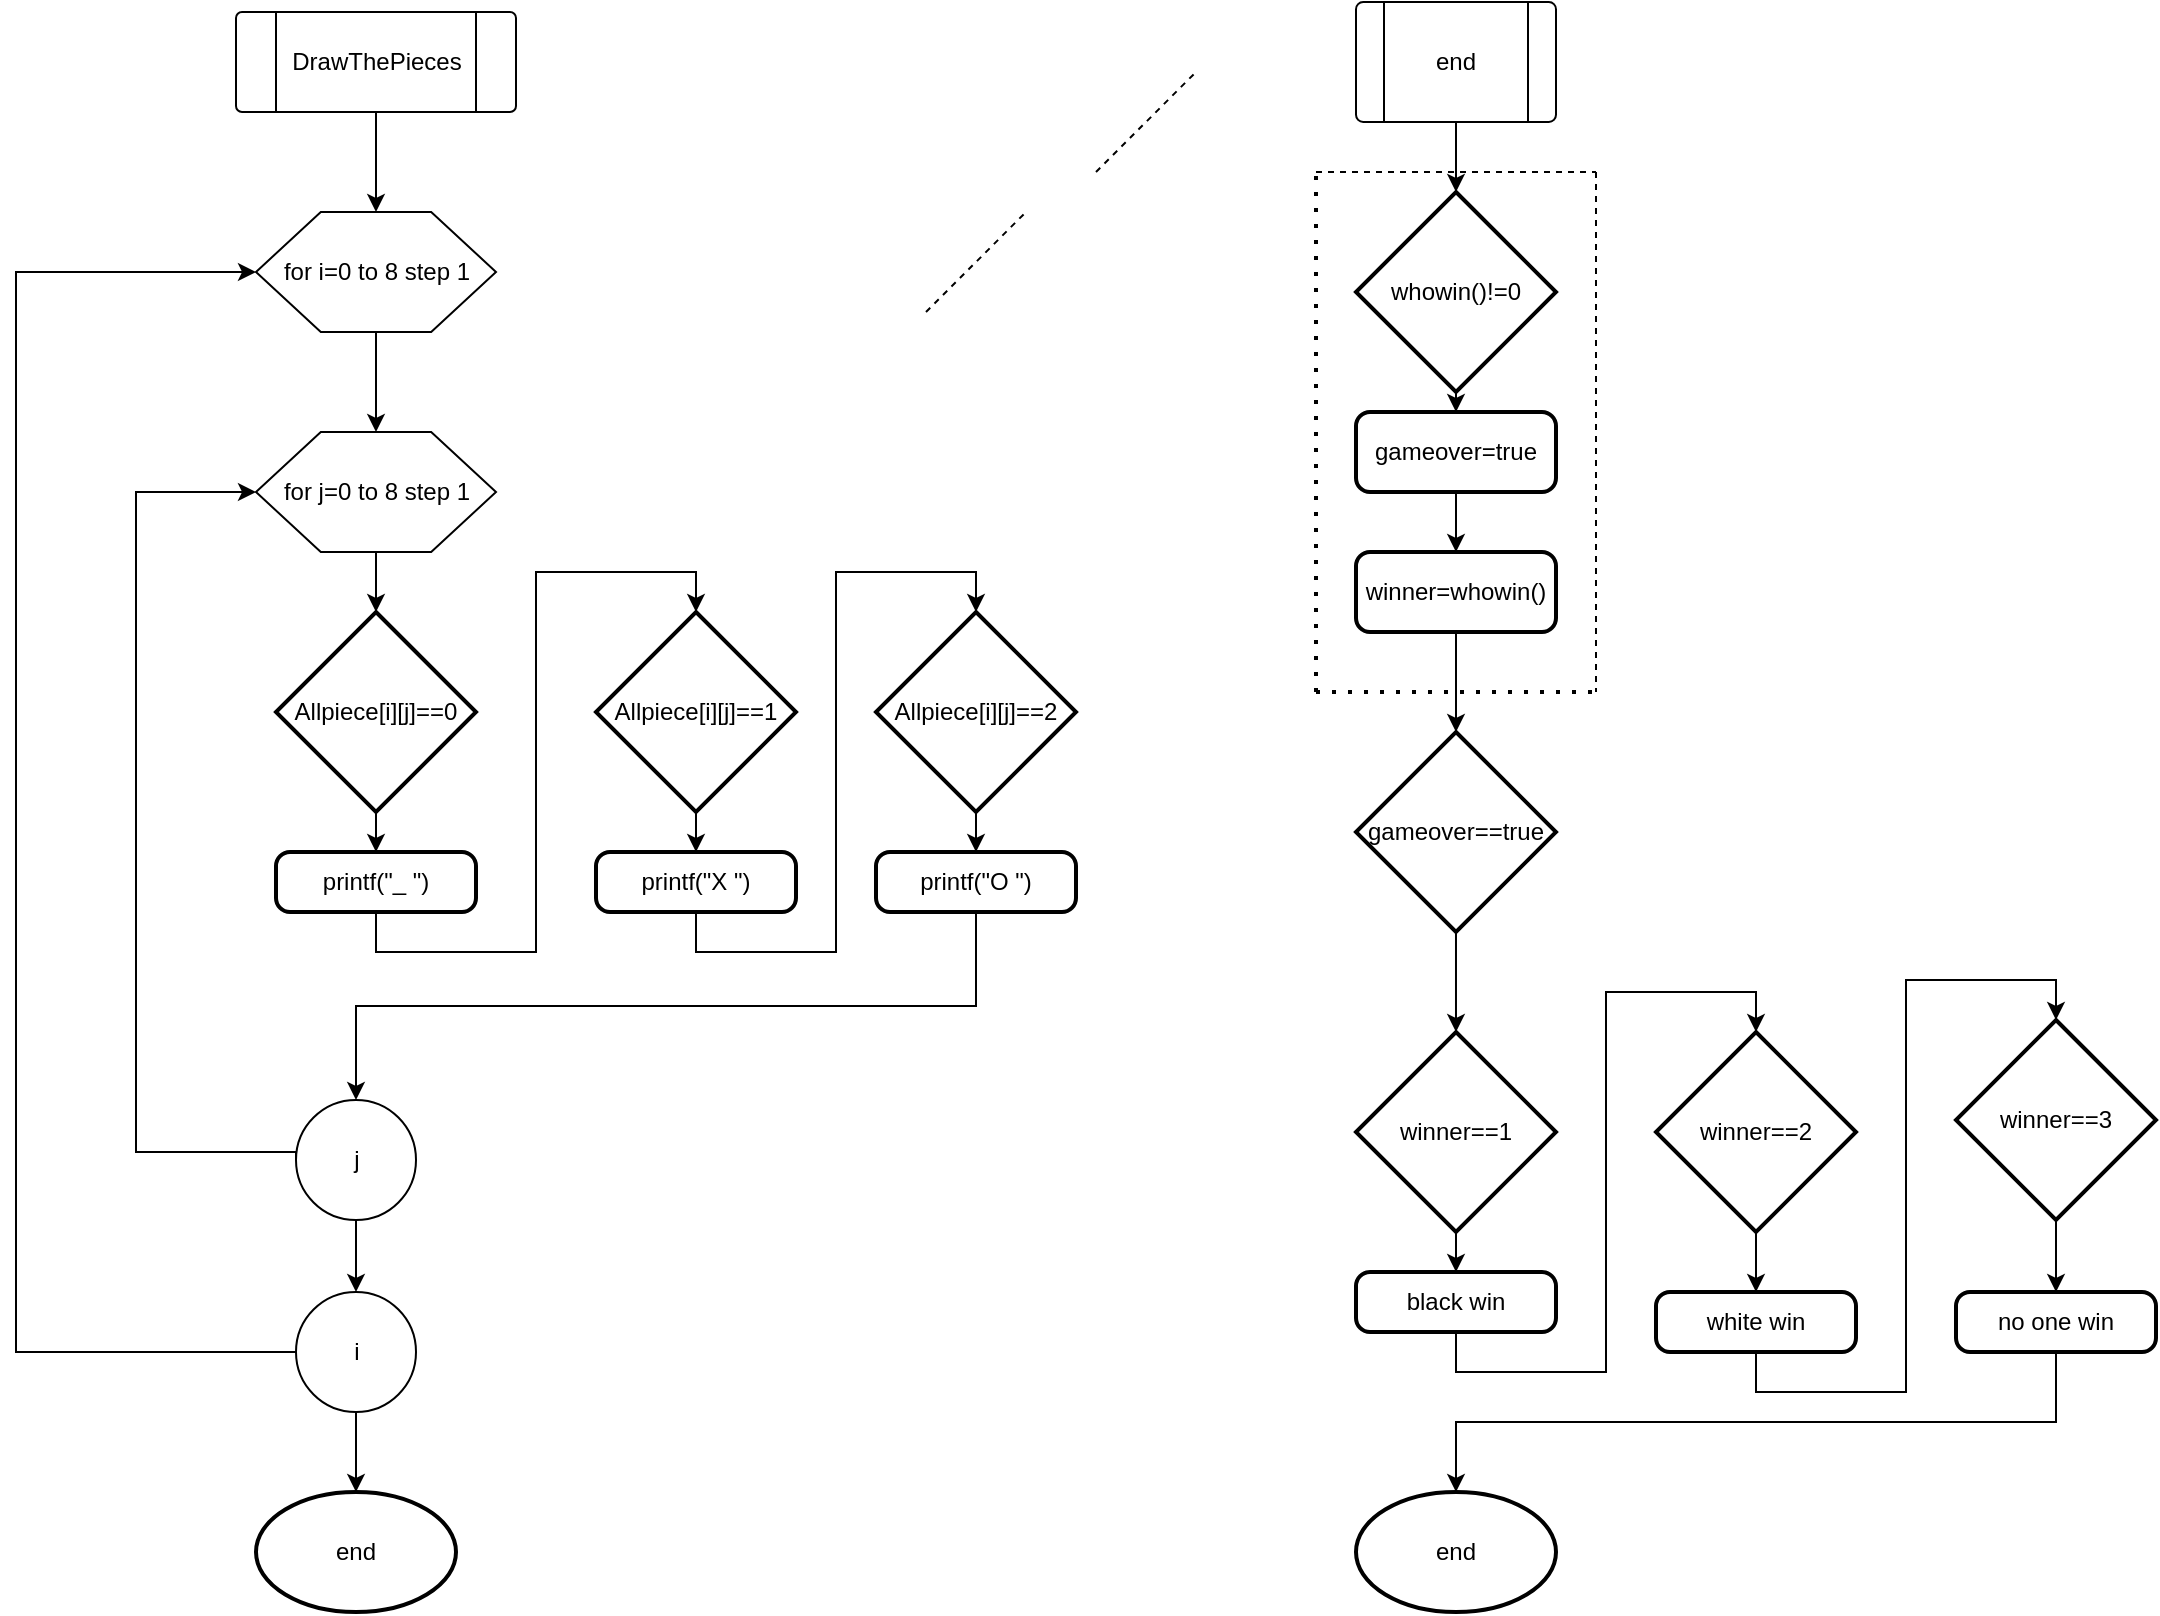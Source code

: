 <mxfile version="14.1.8" type="device"><diagram id="1aD311XhRv0LIeYJ-RHD" name="Page-1"><mxGraphModel dx="2500" dy="909" grid="1" gridSize="10" guides="1" tooltips="1" connect="1" arrows="1" fold="1" page="1" pageScale="1" pageWidth="827" pageHeight="1169" math="0" shadow="0"><root><mxCell id="0"/><mxCell id="1" parent="0"/><mxCell id="EGd4AfUDKAgY0UNJloyf-6" style="edgeStyle=orthogonalEdgeStyle;rounded=0;orthogonalLoop=1;jettySize=auto;html=1;exitX=0.5;exitY=1;exitDx=0;exitDy=0;entryX=0.5;entryY=0;entryDx=0;entryDy=0;" edge="1" parent="1" source="EGd4AfUDKAgY0UNJloyf-2" target="EGd4AfUDKAgY0UNJloyf-21"><mxGeometry relative="1" as="geometry"><mxPoint x="100" y="110" as="targetPoint"/></mxGeometry></mxCell><mxCell id="EGd4AfUDKAgY0UNJloyf-2" value="DrawThePieces" style="verticalLabelPosition=middle;verticalAlign=middle;html=1;shape=process;rounded=1;size=0.14;arcSize=6;whiteSpace=wrap;labelPosition=center;align=center;" vertex="1" parent="1"><mxGeometry x="30" y="40" width="140" height="50" as="geometry"/></mxCell><mxCell id="EGd4AfUDKAgY0UNJloyf-25" style="edgeStyle=orthogonalEdgeStyle;rounded=0;orthogonalLoop=1;jettySize=auto;html=1;exitX=0.5;exitY=1;exitDx=0;exitDy=0;entryX=0.5;entryY=0;entryDx=0;entryDy=0;" edge="1" parent="1" source="EGd4AfUDKAgY0UNJloyf-21" target="EGd4AfUDKAgY0UNJloyf-23"><mxGeometry relative="1" as="geometry"/></mxCell><mxCell id="EGd4AfUDKAgY0UNJloyf-21" value="for i=0 to 8 step 1" style="verticalLabelPosition=middle;verticalAlign=middle;html=1;shape=hexagon;perimeter=hexagonPerimeter2;arcSize=6;size=0.27;labelPosition=center;align=center;" vertex="1" parent="1"><mxGeometry x="40" y="140" width="120" height="60" as="geometry"/></mxCell><mxCell id="EGd4AfUDKAgY0UNJloyf-41" style="edgeStyle=orthogonalEdgeStyle;rounded=0;orthogonalLoop=1;jettySize=auto;html=1;exitX=0;exitY=0.5;exitDx=0;exitDy=0;exitPerimeter=0;entryX=0;entryY=0.5;entryDx=0;entryDy=0;" edge="1" parent="1" source="EGd4AfUDKAgY0UNJloyf-22" target="EGd4AfUDKAgY0UNJloyf-21"><mxGeometry relative="1" as="geometry"><Array as="points"><mxPoint x="-80" y="710"/><mxPoint x="-80" y="170"/></Array></mxGeometry></mxCell><mxCell id="EGd4AfUDKAgY0UNJloyf-88" style="edgeStyle=orthogonalEdgeStyle;rounded=0;orthogonalLoop=1;jettySize=auto;html=1;exitX=0.5;exitY=1;exitDx=0;exitDy=0;exitPerimeter=0;entryX=0.5;entryY=0;entryDx=0;entryDy=0;entryPerimeter=0;" edge="1" parent="1" source="EGd4AfUDKAgY0UNJloyf-22" target="EGd4AfUDKAgY0UNJloyf-87"><mxGeometry relative="1" as="geometry"/></mxCell><mxCell id="EGd4AfUDKAgY0UNJloyf-22" value="i" style="verticalLabelPosition=middle;verticalAlign=middle;html=1;shape=mxgraph.flowchart.on-page_reference;labelPosition=center;align=center;" vertex="1" parent="1"><mxGeometry x="60" y="680" width="60" height="60" as="geometry"/></mxCell><mxCell id="EGd4AfUDKAgY0UNJloyf-32" style="edgeStyle=orthogonalEdgeStyle;rounded=0;orthogonalLoop=1;jettySize=auto;html=1;exitX=0.5;exitY=1;exitDx=0;exitDy=0;entryX=0.5;entryY=0;entryDx=0;entryDy=0;entryPerimeter=0;" edge="1" parent="1" source="EGd4AfUDKAgY0UNJloyf-23" target="EGd4AfUDKAgY0UNJloyf-26"><mxGeometry relative="1" as="geometry"/></mxCell><mxCell id="EGd4AfUDKAgY0UNJloyf-23" value="for j=0 to 8 step 1" style="verticalLabelPosition=middle;verticalAlign=middle;html=1;shape=hexagon;perimeter=hexagonPerimeter2;arcSize=6;size=0.27;labelPosition=center;align=center;" vertex="1" parent="1"><mxGeometry x="40" y="250" width="120" height="60" as="geometry"/></mxCell><mxCell id="EGd4AfUDKAgY0UNJloyf-39" style="edgeStyle=orthogonalEdgeStyle;rounded=0;orthogonalLoop=1;jettySize=auto;html=1;exitX=0.5;exitY=1;exitDx=0;exitDy=0;exitPerimeter=0;entryX=0.5;entryY=0;entryDx=0;entryDy=0;entryPerimeter=0;" edge="1" parent="1" source="EGd4AfUDKAgY0UNJloyf-24" target="EGd4AfUDKAgY0UNJloyf-22"><mxGeometry relative="1" as="geometry"/></mxCell><mxCell id="EGd4AfUDKAgY0UNJloyf-40" style="edgeStyle=orthogonalEdgeStyle;rounded=0;orthogonalLoop=1;jettySize=auto;html=1;exitX=0;exitY=0.5;exitDx=0;exitDy=0;exitPerimeter=0;entryX=0;entryY=0.5;entryDx=0;entryDy=0;" edge="1" parent="1" source="EGd4AfUDKAgY0UNJloyf-24" target="EGd4AfUDKAgY0UNJloyf-23"><mxGeometry relative="1" as="geometry"><Array as="points"><mxPoint x="60" y="610"/><mxPoint x="-20" y="610"/><mxPoint x="-20" y="280"/></Array></mxGeometry></mxCell><mxCell id="EGd4AfUDKAgY0UNJloyf-24" value="j" style="verticalLabelPosition=middle;verticalAlign=middle;html=1;shape=mxgraph.flowchart.on-page_reference;labelPosition=center;align=center;" vertex="1" parent="1"><mxGeometry x="60" y="584" width="60" height="60" as="geometry"/></mxCell><mxCell id="EGd4AfUDKAgY0UNJloyf-33" style="edgeStyle=orthogonalEdgeStyle;rounded=0;orthogonalLoop=1;jettySize=auto;html=1;exitX=0.5;exitY=1;exitDx=0;exitDy=0;exitPerimeter=0;entryX=0.5;entryY=0;entryDx=0;entryDy=0;" edge="1" parent="1" source="EGd4AfUDKAgY0UNJloyf-26" target="EGd4AfUDKAgY0UNJloyf-27"><mxGeometry relative="1" as="geometry"/></mxCell><mxCell id="EGd4AfUDKAgY0UNJloyf-26" value="Allpiece[i][j]==0" style="strokeWidth=2;html=1;shape=mxgraph.flowchart.decision;whiteSpace=wrap;" vertex="1" parent="1"><mxGeometry x="50" y="340" width="100" height="100" as="geometry"/></mxCell><mxCell id="EGd4AfUDKAgY0UNJloyf-44" style="edgeStyle=orthogonalEdgeStyle;rounded=0;orthogonalLoop=1;jettySize=auto;html=1;exitX=0.5;exitY=1;exitDx=0;exitDy=0;entryX=0.5;entryY=0;entryDx=0;entryDy=0;entryPerimeter=0;" edge="1" parent="1" source="EGd4AfUDKAgY0UNJloyf-27" target="EGd4AfUDKAgY0UNJloyf-28"><mxGeometry relative="1" as="geometry"/></mxCell><mxCell id="EGd4AfUDKAgY0UNJloyf-27" value="printf(&quot;_ &quot;)" style="rounded=1;whiteSpace=wrap;html=1;absoluteArcSize=1;arcSize=14;strokeWidth=2;" vertex="1" parent="1"><mxGeometry x="50" y="460" width="100" height="30" as="geometry"/></mxCell><mxCell id="EGd4AfUDKAgY0UNJloyf-35" style="edgeStyle=orthogonalEdgeStyle;rounded=0;orthogonalLoop=1;jettySize=auto;html=1;exitX=0.5;exitY=1;exitDx=0;exitDy=0;exitPerimeter=0;entryX=0.5;entryY=0;entryDx=0;entryDy=0;" edge="1" parent="1" source="EGd4AfUDKAgY0UNJloyf-28" target="EGd4AfUDKAgY0UNJloyf-29"><mxGeometry relative="1" as="geometry"/></mxCell><mxCell id="EGd4AfUDKAgY0UNJloyf-28" value="Allpiece[i][j]==1" style="strokeWidth=2;html=1;shape=mxgraph.flowchart.decision;whiteSpace=wrap;" vertex="1" parent="1"><mxGeometry x="210" y="340" width="100" height="100" as="geometry"/></mxCell><mxCell id="EGd4AfUDKAgY0UNJloyf-45" style="edgeStyle=orthogonalEdgeStyle;rounded=0;orthogonalLoop=1;jettySize=auto;html=1;exitX=0.5;exitY=1;exitDx=0;exitDy=0;entryX=0.5;entryY=0;entryDx=0;entryDy=0;entryPerimeter=0;" edge="1" parent="1" source="EGd4AfUDKAgY0UNJloyf-29" target="EGd4AfUDKAgY0UNJloyf-30"><mxGeometry relative="1" as="geometry"/></mxCell><mxCell id="EGd4AfUDKAgY0UNJloyf-29" value="printf(&quot;X &quot;)" style="rounded=1;whiteSpace=wrap;html=1;absoluteArcSize=1;arcSize=14;strokeWidth=2;" vertex="1" parent="1"><mxGeometry x="210" y="460" width="100" height="30" as="geometry"/></mxCell><mxCell id="EGd4AfUDKAgY0UNJloyf-37" style="edgeStyle=orthogonalEdgeStyle;rounded=0;orthogonalLoop=1;jettySize=auto;html=1;exitX=0.5;exitY=1;exitDx=0;exitDy=0;exitPerimeter=0;entryX=0.5;entryY=0;entryDx=0;entryDy=0;" edge="1" parent="1" source="EGd4AfUDKAgY0UNJloyf-30" target="EGd4AfUDKAgY0UNJloyf-31"><mxGeometry relative="1" as="geometry"/></mxCell><mxCell id="EGd4AfUDKAgY0UNJloyf-30" value="Allpiece[i][j]==2" style="strokeWidth=2;html=1;shape=mxgraph.flowchart.decision;whiteSpace=wrap;" vertex="1" parent="1"><mxGeometry x="350" y="340" width="100" height="100" as="geometry"/></mxCell><mxCell id="EGd4AfUDKAgY0UNJloyf-38" style="edgeStyle=orthogonalEdgeStyle;rounded=0;orthogonalLoop=1;jettySize=auto;html=1;exitX=0.5;exitY=1;exitDx=0;exitDy=0;entryX=0.5;entryY=0;entryDx=0;entryDy=0;entryPerimeter=0;" edge="1" parent="1" source="EGd4AfUDKAgY0UNJloyf-31" target="EGd4AfUDKAgY0UNJloyf-24"><mxGeometry relative="1" as="geometry"/></mxCell><mxCell id="EGd4AfUDKAgY0UNJloyf-31" value="printf(&quot;O &quot;)" style="rounded=1;whiteSpace=wrap;html=1;absoluteArcSize=1;arcSize=14;strokeWidth=2;" vertex="1" parent="1"><mxGeometry x="350" y="460" width="100" height="30" as="geometry"/></mxCell><mxCell id="EGd4AfUDKAgY0UNJloyf-54" style="edgeStyle=orthogonalEdgeStyle;rounded=0;orthogonalLoop=1;jettySize=auto;html=1;exitX=0.5;exitY=1;exitDx=0;exitDy=0;entryX=0.5;entryY=0;entryDx=0;entryDy=0;entryPerimeter=0;" edge="1" parent="1" source="EGd4AfUDKAgY0UNJloyf-48" target="EGd4AfUDKAgY0UNJloyf-49"><mxGeometry relative="1" as="geometry"/></mxCell><mxCell id="EGd4AfUDKAgY0UNJloyf-48" value="end" style="verticalLabelPosition=middle;verticalAlign=middle;html=1;shape=process;whiteSpace=wrap;rounded=1;size=0.14;arcSize=6;labelPosition=center;align=center;" vertex="1" parent="1"><mxGeometry x="590" y="35" width="100" height="60" as="geometry"/></mxCell><mxCell id="EGd4AfUDKAgY0UNJloyf-51" style="edgeStyle=orthogonalEdgeStyle;rounded=0;orthogonalLoop=1;jettySize=auto;html=1;exitX=0.5;exitY=1;exitDx=0;exitDy=0;exitPerimeter=0;entryX=0.5;entryY=0;entryDx=0;entryDy=0;" edge="1" parent="1" source="EGd4AfUDKAgY0UNJloyf-49" target="EGd4AfUDKAgY0UNJloyf-50"><mxGeometry relative="1" as="geometry"/></mxCell><mxCell id="EGd4AfUDKAgY0UNJloyf-49" value="whowin()!=0" style="strokeWidth=2;html=1;shape=mxgraph.flowchart.decision;whiteSpace=wrap;" vertex="1" parent="1"><mxGeometry x="590" y="130" width="100" height="100" as="geometry"/></mxCell><mxCell id="EGd4AfUDKAgY0UNJloyf-53" style="edgeStyle=orthogonalEdgeStyle;rounded=0;orthogonalLoop=1;jettySize=auto;html=1;exitX=0.5;exitY=1;exitDx=0;exitDy=0;entryX=0.5;entryY=0;entryDx=0;entryDy=0;" edge="1" parent="1" source="EGd4AfUDKAgY0UNJloyf-50" target="EGd4AfUDKAgY0UNJloyf-52"><mxGeometry relative="1" as="geometry"/></mxCell><mxCell id="EGd4AfUDKAgY0UNJloyf-50" value="gameover=true" style="rounded=1;whiteSpace=wrap;html=1;absoluteArcSize=1;arcSize=14;strokeWidth=2;" vertex="1" parent="1"><mxGeometry x="590" y="240" width="100" height="40" as="geometry"/></mxCell><mxCell id="EGd4AfUDKAgY0UNJloyf-66" style="edgeStyle=orthogonalEdgeStyle;rounded=0;orthogonalLoop=1;jettySize=auto;html=1;exitX=0.5;exitY=1;exitDx=0;exitDy=0;" edge="1" parent="1" source="EGd4AfUDKAgY0UNJloyf-52" target="EGd4AfUDKAgY0UNJloyf-67"><mxGeometry relative="1" as="geometry"><mxPoint x="639.667" y="440" as="targetPoint"/></mxGeometry></mxCell><mxCell id="EGd4AfUDKAgY0UNJloyf-52" value="winner=whowin()" style="rounded=1;whiteSpace=wrap;html=1;absoluteArcSize=1;arcSize=14;strokeWidth=2;" vertex="1" parent="1"><mxGeometry x="590" y="310" width="100" height="40" as="geometry"/></mxCell><mxCell id="EGd4AfUDKAgY0UNJloyf-55" style="edgeStyle=orthogonalEdgeStyle;rounded=0;orthogonalLoop=1;jettySize=auto;html=1;exitX=0.5;exitY=1;exitDx=0;exitDy=0;exitPerimeter=0;entryX=0.5;entryY=0;entryDx=0;entryDy=0;" edge="1" parent="1" source="EGd4AfUDKAgY0UNJloyf-56" target="EGd4AfUDKAgY0UNJloyf-58"><mxGeometry relative="1" as="geometry"/></mxCell><mxCell id="EGd4AfUDKAgY0UNJloyf-56" value="winner==1" style="strokeWidth=2;html=1;shape=mxgraph.flowchart.decision;whiteSpace=wrap;" vertex="1" parent="1"><mxGeometry x="590" y="550" width="100" height="100" as="geometry"/></mxCell><mxCell id="EGd4AfUDKAgY0UNJloyf-57" style="edgeStyle=orthogonalEdgeStyle;rounded=0;orthogonalLoop=1;jettySize=auto;html=1;exitX=0.5;exitY=1;exitDx=0;exitDy=0;entryX=0.5;entryY=0;entryDx=0;entryDy=0;entryPerimeter=0;" edge="1" parent="1" source="EGd4AfUDKAgY0UNJloyf-58" target="EGd4AfUDKAgY0UNJloyf-78"><mxGeometry relative="1" as="geometry"><mxPoint x="700" y="710" as="targetPoint"/></mxGeometry></mxCell><mxCell id="EGd4AfUDKAgY0UNJloyf-58" value="black win" style="rounded=1;whiteSpace=wrap;html=1;absoluteArcSize=1;arcSize=14;strokeWidth=2;" vertex="1" parent="1"><mxGeometry x="590" y="670" width="100" height="30" as="geometry"/></mxCell><mxCell id="EGd4AfUDKAgY0UNJloyf-76" style="edgeStyle=orthogonalEdgeStyle;rounded=0;orthogonalLoop=1;jettySize=auto;html=1;exitX=0.5;exitY=1;exitDx=0;exitDy=0;exitPerimeter=0;entryX=0.5;entryY=0;entryDx=0;entryDy=0;entryPerimeter=0;" edge="1" parent="1" source="EGd4AfUDKAgY0UNJloyf-67" target="EGd4AfUDKAgY0UNJloyf-56"><mxGeometry relative="1" as="geometry"/></mxCell><mxCell id="EGd4AfUDKAgY0UNJloyf-67" value="gameover==true" style="strokeWidth=2;html=1;shape=mxgraph.flowchart.decision;whiteSpace=wrap;" vertex="1" parent="1"><mxGeometry x="589.997" y="400" width="100" height="100" as="geometry"/></mxCell><mxCell id="EGd4AfUDKAgY0UNJloyf-68" value="" style="endArrow=none;dashed=1;html=1;dashPattern=1 3;strokeWidth=2;" edge="1" parent="1"><mxGeometry width="50" height="50" relative="1" as="geometry"><mxPoint x="570" y="380" as="sourcePoint"/><mxPoint x="570" y="120" as="targetPoint"/></mxGeometry></mxCell><mxCell id="EGd4AfUDKAgY0UNJloyf-70" value="" style="endArrow=none;dashed=1;html=1;dashPattern=1 3;strokeWidth=2;" edge="1" parent="1"><mxGeometry width="50" height="50" relative="1" as="geometry"><mxPoint x="570" y="380" as="sourcePoint"/><mxPoint x="710" y="380" as="targetPoint"/></mxGeometry></mxCell><mxCell id="EGd4AfUDKAgY0UNJloyf-72" value="" style="endArrow=none;dashed=1;html=1;" edge="1" parent="1"><mxGeometry width="50" height="50" relative="1" as="geometry"><mxPoint x="375" y="190" as="sourcePoint"/><mxPoint x="425" y="140" as="targetPoint"/></mxGeometry></mxCell><mxCell id="EGd4AfUDKAgY0UNJloyf-73" value="" style="endArrow=none;dashed=1;html=1;" edge="1" parent="1"><mxGeometry width="50" height="50" relative="1" as="geometry"><mxPoint x="460" y="120" as="sourcePoint"/><mxPoint x="510" y="70" as="targetPoint"/></mxGeometry></mxCell><mxCell id="EGd4AfUDKAgY0UNJloyf-74" value="" style="endArrow=none;dashed=1;html=1;" edge="1" parent="1"><mxGeometry width="50" height="50" relative="1" as="geometry"><mxPoint x="570" y="120" as="sourcePoint"/><mxPoint x="710" y="120" as="targetPoint"/></mxGeometry></mxCell><mxCell id="EGd4AfUDKAgY0UNJloyf-75" value="" style="endArrow=none;dashed=1;html=1;" edge="1" parent="1"><mxGeometry width="50" height="50" relative="1" as="geometry"><mxPoint x="710" y="120" as="sourcePoint"/><mxPoint x="710" y="380" as="targetPoint"/></mxGeometry></mxCell><mxCell id="EGd4AfUDKAgY0UNJloyf-77" style="edgeStyle=orthogonalEdgeStyle;rounded=0;orthogonalLoop=1;jettySize=auto;html=1;exitX=0.5;exitY=1;exitDx=0;exitDy=0;exitPerimeter=0;entryX=0.5;entryY=0;entryDx=0;entryDy=0;" edge="1" parent="1" source="EGd4AfUDKAgY0UNJloyf-78" target="EGd4AfUDKAgY0UNJloyf-80"><mxGeometry relative="1" as="geometry"/></mxCell><mxCell id="EGd4AfUDKAgY0UNJloyf-78" value="winner==2" style="strokeWidth=2;html=1;shape=mxgraph.flowchart.decision;whiteSpace=wrap;" vertex="1" parent="1"><mxGeometry x="740" y="550" width="100" height="100" as="geometry"/></mxCell><mxCell id="EGd4AfUDKAgY0UNJloyf-79" style="edgeStyle=orthogonalEdgeStyle;rounded=0;orthogonalLoop=1;jettySize=auto;html=1;exitX=0.5;exitY=1;exitDx=0;exitDy=0;entryX=0.5;entryY=0;entryDx=0;entryDy=0;entryPerimeter=0;" edge="1" parent="1" source="EGd4AfUDKAgY0UNJloyf-80" target="EGd4AfUDKAgY0UNJloyf-82"><mxGeometry relative="1" as="geometry"><mxPoint x="1037" y="550" as="targetPoint"/></mxGeometry></mxCell><mxCell id="EGd4AfUDKAgY0UNJloyf-80" value="white win&lt;span style=&quot;color: rgba(0 , 0 , 0 , 0) ; font-family: monospace ; font-size: 0px&quot;&gt;%3CmxGraphModel%3E%3Croot%3E%3CmxCell%20id%3D%220%22%2F%3E%3CmxCell%20id%3D%221%22%20parent%3D%220%22%2F%3E%3CmxCell%20id%3D%222%22%20style%3D%22edgeStyle%3DorthogonalEdgeStyle%3Brounded%3D0%3BorthogonalLoop%3D1%3BjettySize%3Dauto%3Bhtml%3D1%3BexitX%3D0.5%3BexitY%3D1%3BexitDx%3D0%3BexitDy%3D0%3BexitPerimeter%3D0%3BentryX%3D0.5%3BentryY%3D0%3BentryDx%3D0%3BentryDy%3D0%3B%22%20edge%3D%221%22%20source%3D%223%22%20target%3D%225%22%20parent%3D%221%22%3E%3CmxGeometry%20relative%3D%221%22%20as%3D%22geometry%22%2F%3E%3C%2FmxCell%3E%3CmxCell%20id%3D%223%22%20value%3D%22winner%3D%3D1%22%20style%3D%22strokeWidth%3D2%3Bhtml%3D1%3Bshape%3Dmxgraph.flowchart.decision%3BwhiteSpace%3Dwrap%3B%22%20vertex%3D%221%22%20parent%3D%221%22%3E%3CmxGeometry%20x%3D%22590%22%20y%3D%22550%22%20width%3D%22100%22%20height%3D%22100%22%20as%3D%22geometry%22%2F%3E%3C%2FmxCell%3E%3CmxCell%20id%3D%224%22%20style%3D%22edgeStyle%3DorthogonalEdgeStyle%3Brounded%3D0%3BorthogonalLoop%3D1%3BjettySize%3Dauto%3Bhtml%3D1%3BexitX%3D0.5%3BexitY%3D1%3BexitDx%3D0%3BexitDy%3D0%3BentryX%3D0.5%3BentryY%3D0%3BentryDx%3D0%3BentryDy%3D0%3BentryPerimeter%3D0%3B%22%20edge%3D%221%22%20source%3D%225%22%20parent%3D%221%22%3E%3CmxGeometry%20relative%3D%221%22%20as%3D%22geometry%22%3E%3CmxPoint%20x%3D%22800%22%20y%3D%22550%22%20as%3D%22targetPoint%22%2F%3E%3C%2FmxGeometry%3E%3C%2FmxCell%3E%3CmxCell%20id%3D%225%22%20value%3D%22black%20win%22%20style%3D%22rounded%3D1%3BwhiteSpace%3Dwrap%3Bhtml%3D1%3BabsoluteArcSize%3D1%3BarcSize%3D14%3BstrokeWidth%3D2%3B%22%20vertex%3D%221%22%20parent%3D%221%22%3E%3CmxGeometry%20x%3D%22590%22%20y%3D%22670%22%20width%3D%22100%22%20height%3D%2230%22%20as%3D%22geometry%22%2F%3E%3C%2FmxCell%3E%3C%2Froot%3E%3C%2FmxGraphModel%3E&lt;/span&gt;" style="rounded=1;whiteSpace=wrap;html=1;absoluteArcSize=1;arcSize=14;strokeWidth=2;" vertex="1" parent="1"><mxGeometry x="740" y="680" width="100" height="30" as="geometry"/></mxCell><mxCell id="EGd4AfUDKAgY0UNJloyf-81" style="edgeStyle=orthogonalEdgeStyle;rounded=0;orthogonalLoop=1;jettySize=auto;html=1;exitX=0.5;exitY=1;exitDx=0;exitDy=0;exitPerimeter=0;entryX=0.5;entryY=0;entryDx=0;entryDy=0;" edge="1" parent="1" source="EGd4AfUDKAgY0UNJloyf-82" target="EGd4AfUDKAgY0UNJloyf-84"><mxGeometry relative="1" as="geometry"/></mxCell><mxCell id="EGd4AfUDKAgY0UNJloyf-82" value="winner==3" style="strokeWidth=2;html=1;shape=mxgraph.flowchart.decision;whiteSpace=wrap;" vertex="1" parent="1"><mxGeometry x="890" y="544" width="100" height="100" as="geometry"/></mxCell><mxCell id="EGd4AfUDKAgY0UNJloyf-86" style="edgeStyle=orthogonalEdgeStyle;rounded=0;orthogonalLoop=1;jettySize=auto;html=1;exitX=0.5;exitY=1;exitDx=0;exitDy=0;entryX=0.5;entryY=0;entryDx=0;entryDy=0;entryPerimeter=0;" edge="1" parent="1" source="EGd4AfUDKAgY0UNJloyf-84" target="EGd4AfUDKAgY0UNJloyf-85"><mxGeometry relative="1" as="geometry"/></mxCell><mxCell id="EGd4AfUDKAgY0UNJloyf-84" value="no one win" style="rounded=1;whiteSpace=wrap;html=1;absoluteArcSize=1;arcSize=14;strokeWidth=2;" vertex="1" parent="1"><mxGeometry x="890" y="680" width="100" height="30" as="geometry"/></mxCell><mxCell id="EGd4AfUDKAgY0UNJloyf-85" value="end" style="strokeWidth=2;html=1;shape=mxgraph.flowchart.start_1;whiteSpace=wrap;" vertex="1" parent="1"><mxGeometry x="590" y="780" width="100" height="60" as="geometry"/></mxCell><mxCell id="EGd4AfUDKAgY0UNJloyf-87" value="end" style="strokeWidth=2;html=1;shape=mxgraph.flowchart.start_1;whiteSpace=wrap;" vertex="1" parent="1"><mxGeometry x="40" y="780" width="100" height="60" as="geometry"/></mxCell></root></mxGraphModel></diagram></mxfile>